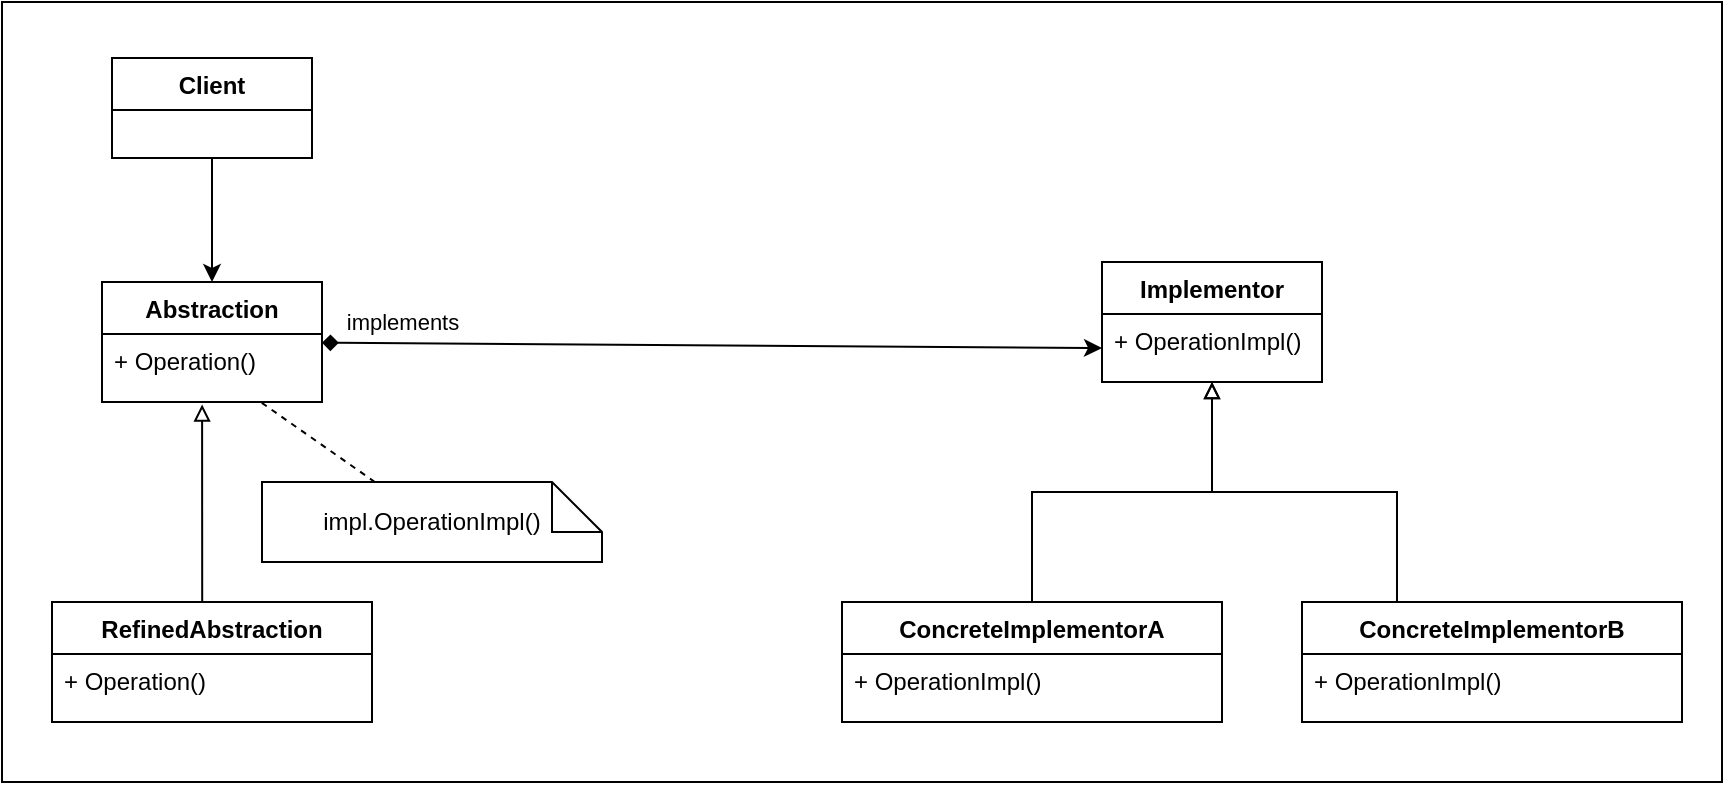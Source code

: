 <mxfile>
    <diagram name="Page-1" id="SDWG9DKmseKplDPkIkF8">
        <mxGraphModel dx="796" dy="307" grid="1" gridSize="10" guides="1" tooltips="1" connect="1" arrows="1" fold="1" page="1" pageScale="1" pageWidth="850" pageHeight="1100" math="0" shadow="0">
            <root>
                <mxCell id="0"/>
                <mxCell id="1" parent="0"/>
                <mxCell id="bwSSeVmjy1r_vaOKLsch-12" value="" style="rounded=0;whiteSpace=wrap;html=1;" parent="1" vertex="1">
                    <mxGeometry x="320" y="120" width="860" height="390" as="geometry"/>
                </mxCell>
                <mxCell id="72" style="edgeStyle=none;html=1;entryX=0;entryY=0.5;entryDx=0;entryDy=0;startArrow=diamond;startFill=1;" edge="1" parent="1" source="bwSSeVmjy1r_vaOKLsch-1" target="39">
                    <mxGeometry relative="1" as="geometry"/>
                </mxCell>
                <mxCell id="73" value="implements" style="edgeLabel;html=1;align=center;verticalAlign=middle;resizable=0;points=[];" vertex="1" connectable="0" parent="72">
                    <mxGeometry x="-0.566" relative="1" as="geometry">
                        <mxPoint x="-45" y="-11" as="offset"/>
                    </mxGeometry>
                </mxCell>
                <mxCell id="bwSSeVmjy1r_vaOKLsch-1" value="Abstraction" style="swimlane;fontStyle=1;align=center;verticalAlign=top;childLayout=stackLayout;horizontal=1;startSize=26;horizontalStack=0;resizeParent=1;resizeParentMax=0;resizeLast=0;collapsible=1;marginBottom=0;whiteSpace=wrap;html=1;" parent="1" vertex="1">
                    <mxGeometry x="370" y="260" width="110" height="60" as="geometry"/>
                </mxCell>
                <mxCell id="bwSSeVmjy1r_vaOKLsch-4" value="+ Operation()" style="text;strokeColor=none;fillColor=none;align=left;verticalAlign=top;spacingLeft=4;spacingRight=4;overflow=hidden;rotatable=0;points=[[0,0.5],[1,0.5]];portConstraint=eastwest;whiteSpace=wrap;html=1;" parent="bwSSeVmjy1r_vaOKLsch-1" vertex="1">
                    <mxGeometry y="26" width="110" height="34" as="geometry"/>
                </mxCell>
                <mxCell id="bwSSeVmjy1r_vaOKLsch-10" style="edgeStyle=orthogonalEdgeStyle;rounded=0;orthogonalLoop=1;jettySize=auto;html=1;endArrow=block;endFill=0;exitX=0.5;exitY=0;exitDx=0;exitDy=0;entryX=0.455;entryY=1.037;entryDx=0;entryDy=0;entryPerimeter=0;" parent="1" source="bwSSeVmjy1r_vaOKLsch-5" target="bwSSeVmjy1r_vaOKLsch-4" edge="1">
                    <mxGeometry relative="1" as="geometry">
                        <Array as="points">
                            <mxPoint x="420" y="420"/>
                        </Array>
                    </mxGeometry>
                </mxCell>
                <mxCell id="bwSSeVmjy1r_vaOKLsch-5" value="RefinedAbstraction" style="swimlane;fontStyle=1;align=center;verticalAlign=top;childLayout=stackLayout;horizontal=1;startSize=26;horizontalStack=0;resizeParent=1;resizeParentMax=0;resizeLast=0;collapsible=1;marginBottom=0;whiteSpace=wrap;html=1;" parent="1" vertex="1">
                    <mxGeometry x="345" y="420" width="160" height="60" as="geometry"/>
                </mxCell>
                <mxCell id="bwSSeVmjy1r_vaOKLsch-8" value="+ Operation()" style="text;strokeColor=none;fillColor=none;align=left;verticalAlign=top;spacingLeft=4;spacingRight=4;overflow=hidden;rotatable=0;points=[[0,0.5],[1,0.5]];portConstraint=eastwest;whiteSpace=wrap;html=1;" parent="bwSSeVmjy1r_vaOKLsch-5" vertex="1">
                    <mxGeometry y="26" width="160" height="34" as="geometry"/>
                </mxCell>
                <mxCell id="33" style="edgeStyle=none;html=1;entryX=0.5;entryY=0;entryDx=0;entryDy=0;" parent="1" source="8" target="bwSSeVmjy1r_vaOKLsch-1" edge="1">
                    <mxGeometry relative="1" as="geometry"/>
                </mxCell>
                <mxCell id="8" value="Client" style="swimlane;fontStyle=1;align=center;verticalAlign=top;childLayout=stackLayout;horizontal=1;startSize=26;horizontalStack=0;resizeParent=1;resizeParentMax=0;resizeLast=0;collapsible=1;marginBottom=0;whiteSpace=wrap;html=1;" parent="1" vertex="1">
                    <mxGeometry x="375" y="148" width="100" height="50" as="geometry"/>
                </mxCell>
                <mxCell id="37" style="edgeStyle=none;html=1;dashed=1;endArrow=none;endFill=0;" parent="1" source="34" target="bwSSeVmjy1r_vaOKLsch-4" edge="1">
                    <mxGeometry relative="1" as="geometry">
                        <mxPoint x="736.585" y="650" as="targetPoint"/>
                    </mxGeometry>
                </mxCell>
                <mxCell id="34" value="impl.OperationImpl()" style="shape=note2;boundedLbl=1;whiteSpace=wrap;html=1;size=25;verticalAlign=middle;align=center;" parent="1" vertex="1">
                    <mxGeometry x="450" y="360" width="170" height="40" as="geometry"/>
                </mxCell>
                <mxCell id="38" value="Implementor" style="swimlane;fontStyle=1;align=center;verticalAlign=top;childLayout=stackLayout;horizontal=1;startSize=26;horizontalStack=0;resizeParent=1;resizeParentMax=0;resizeLast=0;collapsible=1;marginBottom=0;whiteSpace=wrap;html=1;" vertex="1" parent="1">
                    <mxGeometry x="870" y="250" width="110" height="60" as="geometry"/>
                </mxCell>
                <mxCell id="39" value="+ OperationImpl()" style="text;strokeColor=none;fillColor=none;align=left;verticalAlign=top;spacingLeft=4;spacingRight=4;overflow=hidden;rotatable=0;points=[[0,0.5],[1,0.5]];portConstraint=eastwest;whiteSpace=wrap;html=1;" vertex="1" parent="38">
                    <mxGeometry y="26" width="110" height="34" as="geometry"/>
                </mxCell>
                <mxCell id="66" style="edgeStyle=orthogonalEdgeStyle;rounded=0;orthogonalLoop=1;jettySize=auto;html=1;endArrow=block;endFill=0;exitX=0.5;exitY=0;exitDx=0;exitDy=0;" edge="1" parent="1" source="67" target="38">
                    <mxGeometry relative="1" as="geometry">
                        <mxPoint x="1055" y="550" as="targetPoint"/>
                    </mxGeometry>
                </mxCell>
                <mxCell id="67" value="ConcreteImplementorA" style="swimlane;fontStyle=1;align=center;verticalAlign=top;childLayout=stackLayout;horizontal=1;startSize=26;horizontalStack=0;resizeParent=1;resizeParentMax=0;resizeLast=0;collapsible=1;marginBottom=0;whiteSpace=wrap;html=1;" vertex="1" parent="1">
                    <mxGeometry x="740" y="420" width="190" height="60" as="geometry"/>
                </mxCell>
                <mxCell id="68" value="+ OperationImpl()" style="text;strokeColor=none;fillColor=none;align=left;verticalAlign=top;spacingLeft=4;spacingRight=4;overflow=hidden;rotatable=0;points=[[0,0.5],[1,0.5]];portConstraint=eastwest;whiteSpace=wrap;html=1;" vertex="1" parent="67">
                    <mxGeometry y="26" width="190" height="34" as="geometry"/>
                </mxCell>
                <mxCell id="69" value="ConcreteImplementorB" style="swimlane;fontStyle=1;align=center;verticalAlign=top;childLayout=stackLayout;horizontal=1;startSize=26;horizontalStack=0;resizeParent=1;resizeParentMax=0;resizeLast=0;collapsible=1;marginBottom=0;whiteSpace=wrap;html=1;" vertex="1" parent="1">
                    <mxGeometry x="970" y="420" width="190" height="60" as="geometry"/>
                </mxCell>
                <mxCell id="70" value="+ OperationImpl()" style="text;strokeColor=none;fillColor=none;align=left;verticalAlign=top;spacingLeft=4;spacingRight=4;overflow=hidden;rotatable=0;points=[[0,0.5],[1,0.5]];portConstraint=eastwest;whiteSpace=wrap;html=1;" vertex="1" parent="69">
                    <mxGeometry y="26" width="190" height="34" as="geometry"/>
                </mxCell>
                <mxCell id="71" style="edgeStyle=orthogonalEdgeStyle;rounded=0;orthogonalLoop=1;jettySize=auto;html=1;endArrow=block;endFill=0;exitX=0.25;exitY=0;exitDx=0;exitDy=0;" edge="1" parent="1" source="69" target="38">
                    <mxGeometry relative="1" as="geometry">
                        <mxPoint x="935" y="680" as="sourcePoint"/>
                        <mxPoint x="1055" y="550" as="targetPoint"/>
                    </mxGeometry>
                </mxCell>
            </root>
        </mxGraphModel>
    </diagram>
</mxfile>